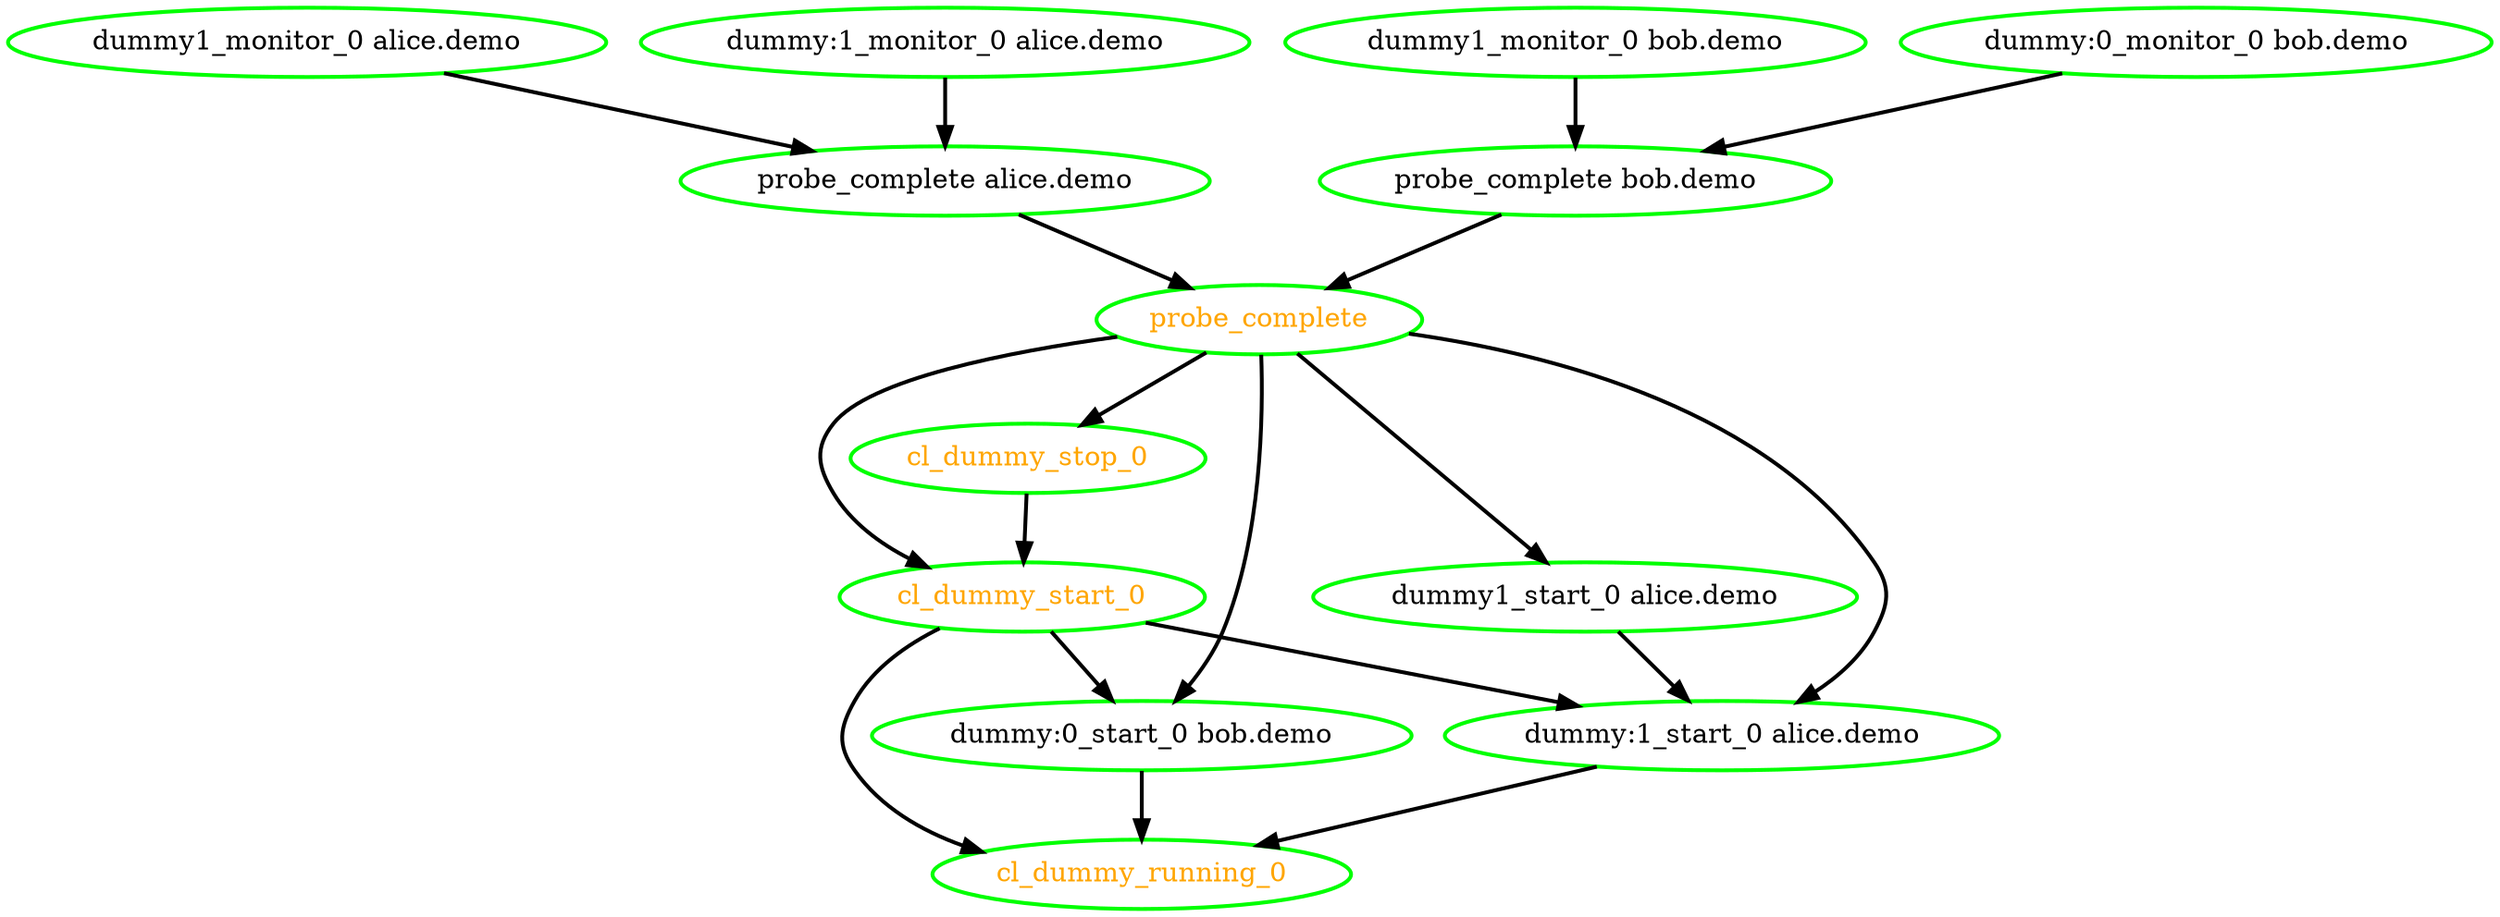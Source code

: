 digraph "g" {
"cl_dummy_running_0" [ style=bold color="green" fontcolor="orange"  ]
"cl_dummy_start_0" -> "cl_dummy_running_0" [ style = bold]
"cl_dummy_start_0" -> "dummy:0_start_0 bob.demo" [ style = bold]
"cl_dummy_start_0" -> "dummy:1_start_0 alice.demo" [ style = bold]
"cl_dummy_start_0" [ style=bold color="green" fontcolor="orange"  ]
"cl_dummy_stop_0" -> "cl_dummy_start_0" [ style = bold]
"cl_dummy_stop_0" [ style=bold color="green" fontcolor="orange"  ]
"dummy1_monitor_0 alice.demo" -> "probe_complete alice.demo" [ style = bold]
"dummy1_monitor_0 alice.demo" [ style=bold color="green" fontcolor="black"  ]
"dummy1_monitor_0 bob.demo" -> "probe_complete bob.demo" [ style = bold]
"dummy1_monitor_0 bob.demo" [ style=bold color="green" fontcolor="black"  ]
"dummy1_start_0 alice.demo" -> "dummy:1_start_0 alice.demo" [ style = bold]
"dummy1_start_0 alice.demo" [ style=bold color="green" fontcolor="black"  ]
"dummy:0_monitor_0 bob.demo" -> "probe_complete bob.demo" [ style = bold]
"dummy:0_monitor_0 bob.demo" [ style=bold color="green" fontcolor="black"  ]
"dummy:0_start_0 bob.demo" -> "cl_dummy_running_0" [ style = bold]
"dummy:0_start_0 bob.demo" [ style=bold color="green" fontcolor="black"  ]
"dummy:1_monitor_0 alice.demo" -> "probe_complete alice.demo" [ style = bold]
"dummy:1_monitor_0 alice.demo" [ style=bold color="green" fontcolor="black"  ]
"dummy:1_start_0 alice.demo" -> "cl_dummy_running_0" [ style = bold]
"dummy:1_start_0 alice.demo" [ style=bold color="green" fontcolor="black"  ]
"probe_complete alice.demo" -> "probe_complete" [ style = bold]
"probe_complete alice.demo" [ style=bold color="green" fontcolor="black"  ]
"probe_complete bob.demo" -> "probe_complete" [ style = bold]
"probe_complete bob.demo" [ style=bold color="green" fontcolor="black"  ]
"probe_complete" -> "cl_dummy_start_0" [ style = bold]
"probe_complete" -> "cl_dummy_stop_0" [ style = bold]
"probe_complete" -> "dummy1_start_0 alice.demo" [ style = bold]
"probe_complete" -> "dummy:0_start_0 bob.demo" [ style = bold]
"probe_complete" -> "dummy:1_start_0 alice.demo" [ style = bold]
"probe_complete" [ style=bold color="green" fontcolor="orange"  ]
}
